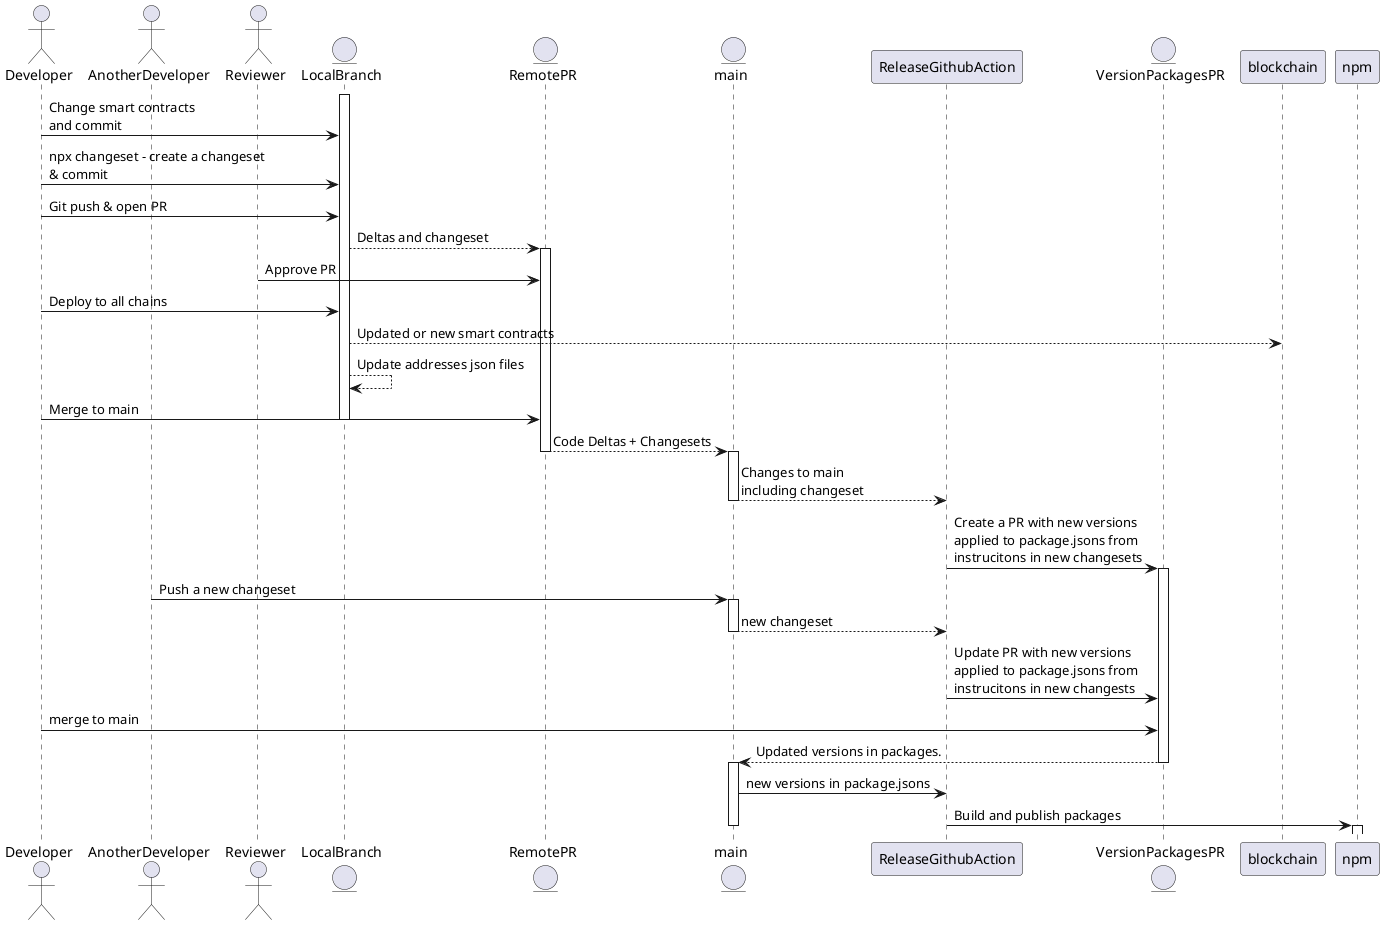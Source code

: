 @startuml
actor Developer
actor AnotherDeveloper
actor Reviewer
entity LocalBranch
entity RemotePR
entity main
participant  ReleaseGithubAction
entity VersionPackagesPR
participant blockchain
participant npm

Activate LocalBranch
Developer -> LocalBranch: Change smart contracts \nand commit
Developer -> LocalBranch: npx changeset - create a changeset \n& commit 
Developer -> LocalBranch: Git push & open PR
LocalBranch --> RemotePR: Deltas and changeset
activate RemotePR
Reviewer -> RemotePR: Approve PR
Developer -> LocalBranch: Deploy to all chains
LocalBranch --> blockchain: Updated or new smart contracts
LocalBranch --> LocalBranch: Update addresses json files
Developer -> RemotePR: Merge to main
deactivate LocalBranch
RemotePR --> main: Code Deltas + Changesets
deactivate RemotePR
activate main
main --> ReleaseGithubAction: Changes to main \nincluding changeset
deactivate main
ReleaseGithubAction -> VersionPackagesPR: Create a PR with new versions \napplied to package.jsons from \ninstrucitons in new changesets
activate VersionPackagesPR
AnotherDeveloper -> main: Push a new changeset
activate main
main --> ReleaseGithubAction: new changeset
deactivate main
ReleaseGithubAction -> VersionPackagesPR: Update PR with new versions \napplied to package.jsons from \ninstrucitons in new changests
Developer -> VersionPackagesPR: merge to main
VersionPackagesPR --> main: Updated versions in packages.
deactivate VersionPackagesPR
activate main
main -> ReleaseGithubAction: new versions in package.jsons
ReleaseGithubAction -> npm: Build and publish packages
deactivate main
activate npm

@enduml